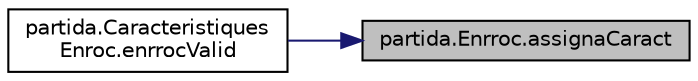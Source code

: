 digraph "partida.Enrroc.assignaCaract"
{
 // LATEX_PDF_SIZE
  edge [fontname="Helvetica",fontsize="10",labelfontname="Helvetica",labelfontsize="10"];
  node [fontname="Helvetica",fontsize="10",shape=record];
  rankdir="RL";
  Node1 [label="partida.Enrroc.assignaCaract",height=0.2,width=0.4,color="black", fillcolor="grey75", style="filled", fontcolor="black",tooltip="Guarda les caracteristiques del enrroc."];
  Node1 -> Node2 [dir="back",color="midnightblue",fontsize="10",style="solid"];
  Node2 [label="partida.Caracteristiques\lEnroc.enrrocValid",height=0.2,width=0.4,color="black", fillcolor="white", style="filled",URL="$classpartida_1_1_caracteristiques_enroc.html#a448d81b62b3df7f649efba5e80c55638",tooltip="Valida l'Enrroc."];
}
